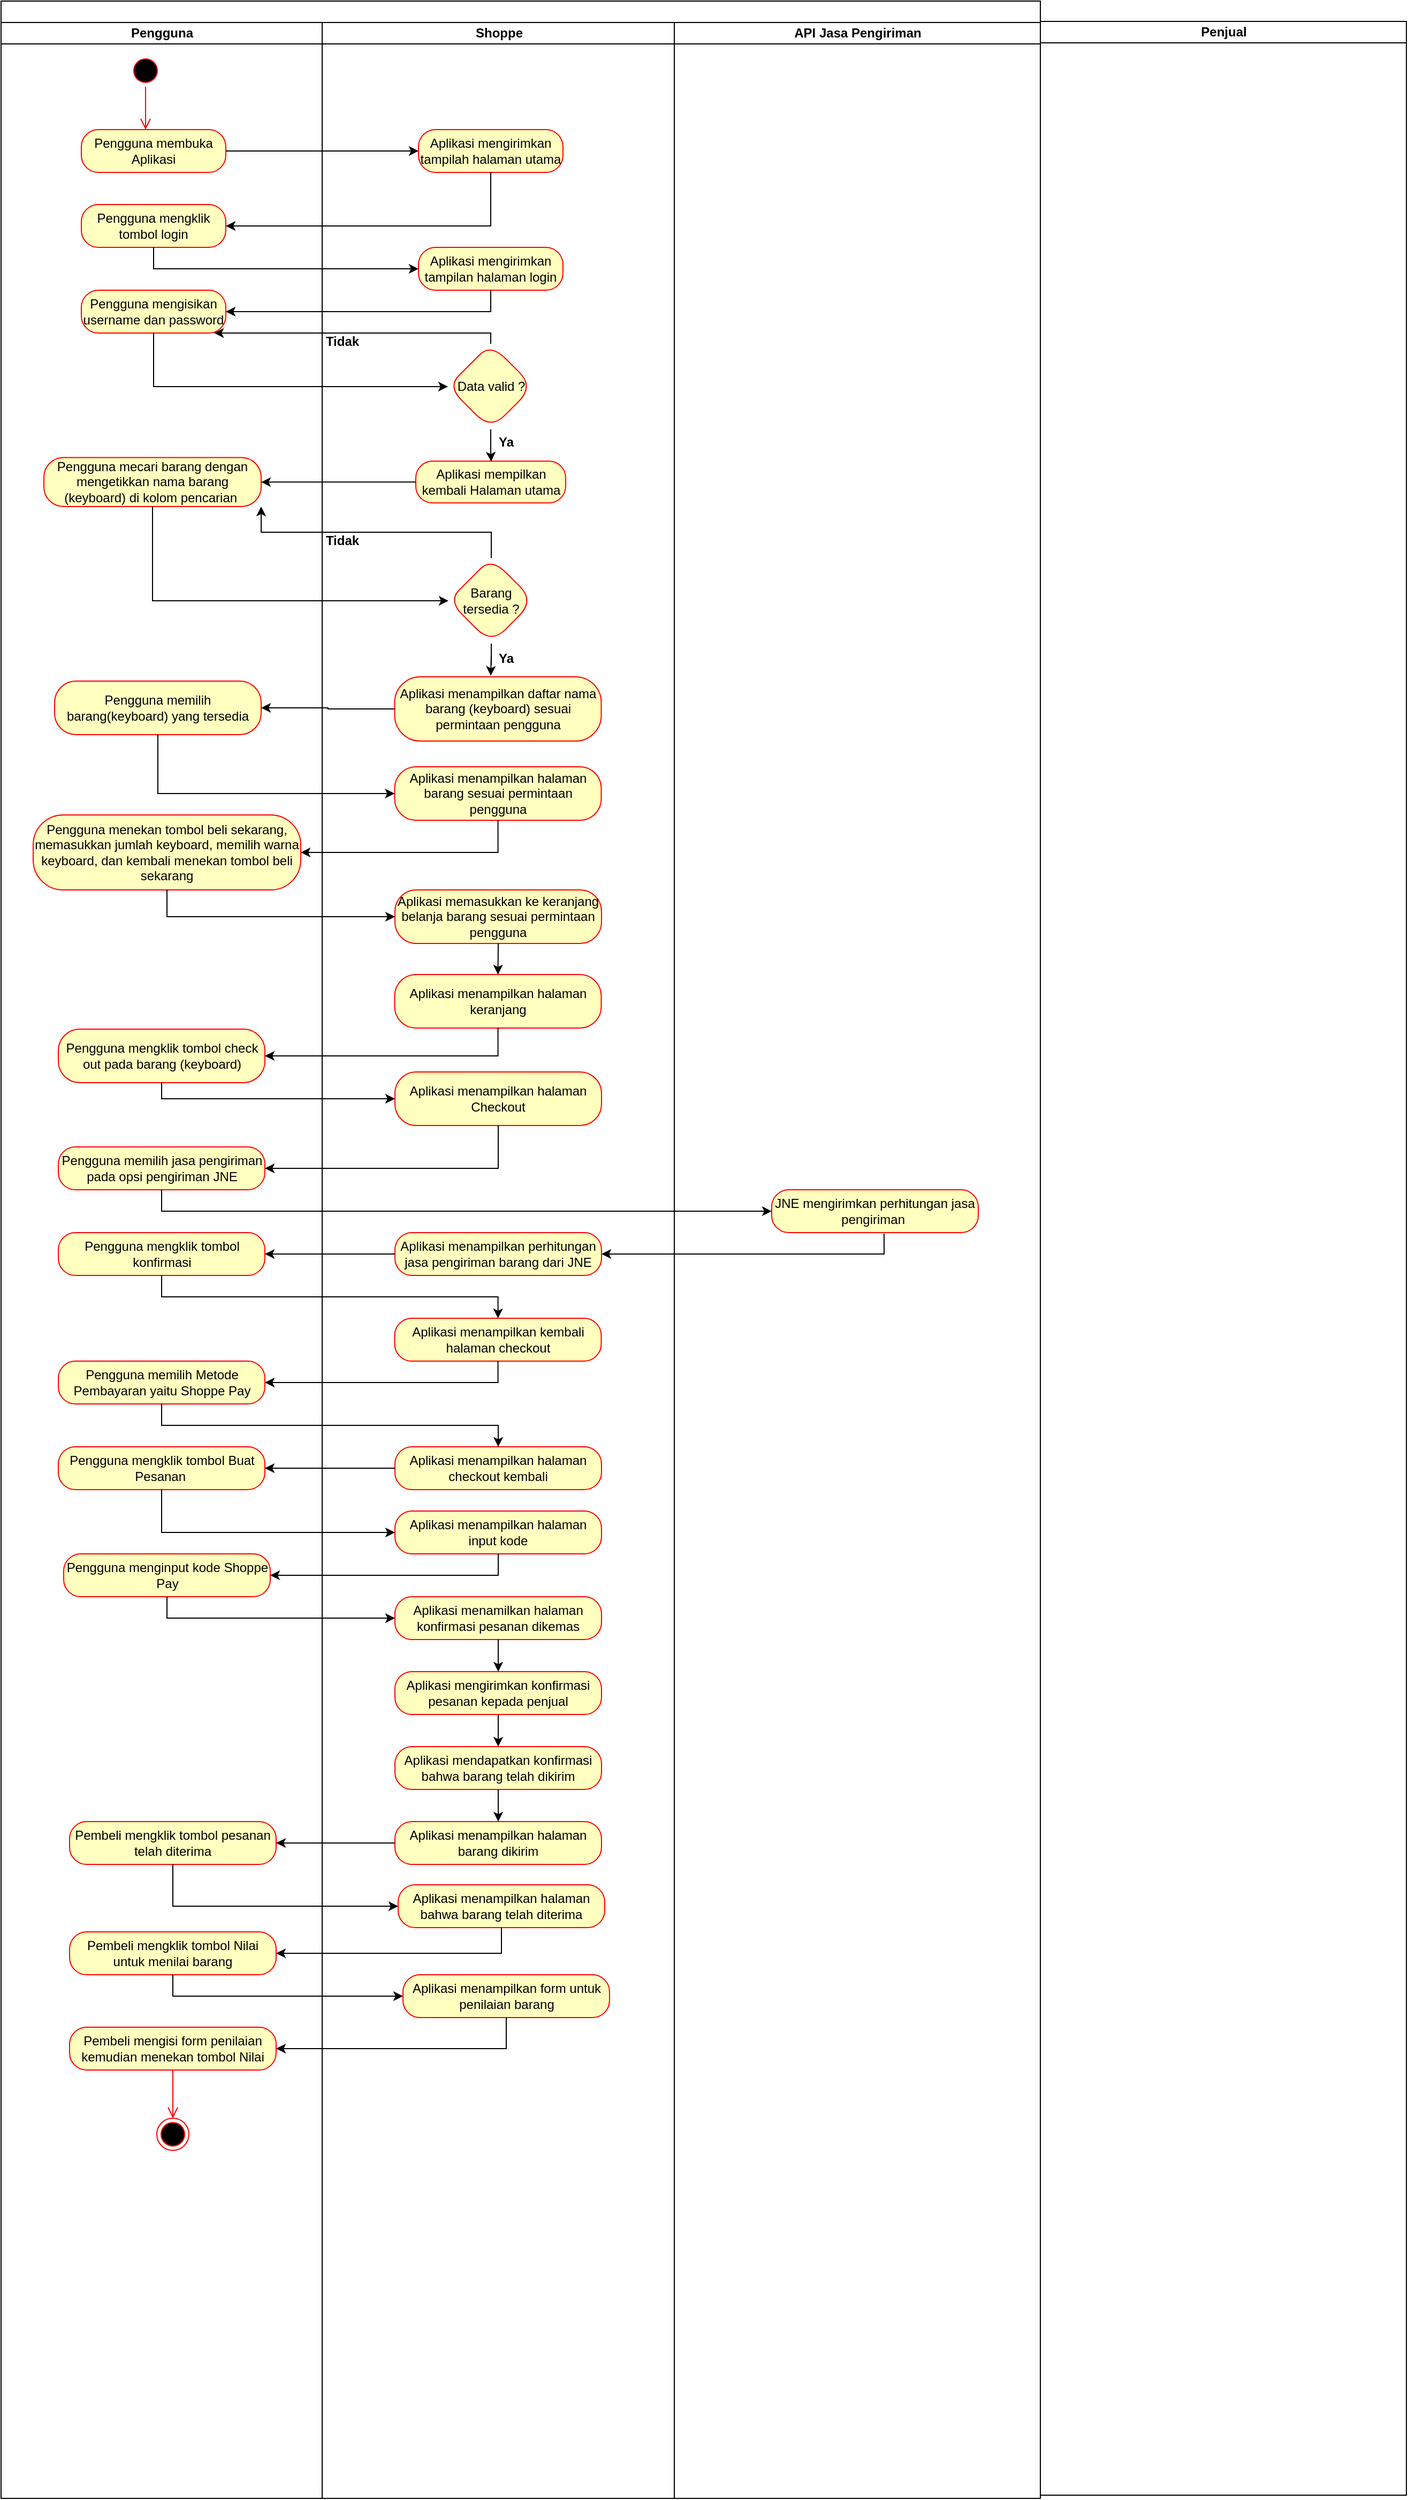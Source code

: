 <mxfile version="14.7.6" type="device"><diagram id="-1BUxFS2K2nTpEqh_xEf" name="Page-1"><mxGraphModel dx="1240" dy="643" grid="0" gridSize="10" guides="1" tooltips="1" connect="1" arrows="1" fold="1" page="1" pageScale="1" pageWidth="3300" pageHeight="2339" math="0" shadow="0"><root><mxCell id="0"/><mxCell id="1" parent="0"/><mxCell id="4VGdEJvOHS7b20b86kIn-1" value="" style="swimlane;html=1;childLayout=stackLayout;resizeParent=1;resizeParentMax=0;startSize=20;" vertex="1" parent="1"><mxGeometry x="264" y="7" width="971" height="2332" as="geometry"/></mxCell><mxCell id="4VGdEJvOHS7b20b86kIn-2" value="Pengguna" style="swimlane;html=1;startSize=20;" vertex="1" parent="4VGdEJvOHS7b20b86kIn-1"><mxGeometry y="20" width="300" height="2312" as="geometry"/></mxCell><mxCell id="4VGdEJvOHS7b20b86kIn-6" value="" style="ellipse;html=1;shape=startState;fillColor=#000000;strokeColor=#ff0000;" vertex="1" parent="4VGdEJvOHS7b20b86kIn-2"><mxGeometry x="120" y="30" width="30" height="30" as="geometry"/></mxCell><mxCell id="4VGdEJvOHS7b20b86kIn-7" value="" style="edgeStyle=orthogonalEdgeStyle;html=1;verticalAlign=bottom;endArrow=open;endSize=8;strokeColor=#ff0000;" edge="1" source="4VGdEJvOHS7b20b86kIn-6" parent="4VGdEJvOHS7b20b86kIn-2"><mxGeometry relative="1" as="geometry"><mxPoint x="135" y="100" as="targetPoint"/></mxGeometry></mxCell><mxCell id="4VGdEJvOHS7b20b86kIn-8" value="Pengguna membuka Aplikasi" style="rounded=1;whiteSpace=wrap;html=1;arcSize=40;fontColor=#000000;fillColor=#ffffc0;strokeColor=#ff0000;" vertex="1" parent="4VGdEJvOHS7b20b86kIn-2"><mxGeometry x="75" y="100" width="135" height="40" as="geometry"/></mxCell><mxCell id="4VGdEJvOHS7b20b86kIn-13" value="Pengguna mengklik tombol login" style="rounded=1;whiteSpace=wrap;html=1;arcSize=40;fontColor=#000000;fillColor=#ffffc0;strokeColor=#ff0000;" vertex="1" parent="4VGdEJvOHS7b20b86kIn-2"><mxGeometry x="75" y="170" width="135" height="40" as="geometry"/></mxCell><mxCell id="4VGdEJvOHS7b20b86kIn-17" value="Pengguna mengisikan username dan password" style="rounded=1;whiteSpace=wrap;html=1;arcSize=40;fontColor=#000000;fillColor=#ffffc0;strokeColor=#ff0000;" vertex="1" parent="4VGdEJvOHS7b20b86kIn-2"><mxGeometry x="75" y="250" width="135" height="40" as="geometry"/></mxCell><mxCell id="4VGdEJvOHS7b20b86kIn-30" value="Pengguna mecari barang dengan mengetikkan nama barang (keyboard) di kolom pencarian&amp;nbsp;" style="whiteSpace=wrap;html=1;rounded=1;strokeColor=#ff0000;fillColor=#ffffc0;arcSize=40;" vertex="1" parent="4VGdEJvOHS7b20b86kIn-2"><mxGeometry x="40" y="406.25" width="203" height="45.75" as="geometry"/></mxCell><mxCell id="4VGdEJvOHS7b20b86kIn-41" value="Pengguna memilih barang(keyboard) yang tersedia" style="whiteSpace=wrap;html=1;rounded=1;strokeColor=#ff0000;fillColor=#ffffc0;arcSize=40;" vertex="1" parent="4VGdEJvOHS7b20b86kIn-2"><mxGeometry x="50" y="615" width="193" height="50" as="geometry"/></mxCell><mxCell id="4VGdEJvOHS7b20b86kIn-45" value="Pengguna menekan tombol beli sekarang, memasukkan jumlah keyboard, memilih warna keyboard, dan kembali menekan tombol beli sekarang" style="whiteSpace=wrap;html=1;rounded=1;strokeColor=#ff0000;fillColor=#ffffc0;arcSize=40;" vertex="1" parent="4VGdEJvOHS7b20b86kIn-2"><mxGeometry x="30" y="740" width="250" height="70" as="geometry"/></mxCell><mxCell id="4VGdEJvOHS7b20b86kIn-54" value="Pengguna mengklik tombol check out pada barang (keyboard)" style="whiteSpace=wrap;html=1;rounded=1;strokeColor=#ff0000;fillColor=#ffffc0;arcSize=40;" vertex="1" parent="4VGdEJvOHS7b20b86kIn-2"><mxGeometry x="53.5" y="940" width="193" height="50" as="geometry"/></mxCell><mxCell id="4VGdEJvOHS7b20b86kIn-59" value="Pengguna memilih jasa pengiriman&lt;br&gt;pada opsi pengiriman JNE" style="whiteSpace=wrap;html=1;rounded=1;strokeColor=#ff0000;fillColor=#ffffc0;arcSize=40;" vertex="1" parent="4VGdEJvOHS7b20b86kIn-2"><mxGeometry x="53.5" y="1050" width="193" height="40" as="geometry"/></mxCell><mxCell id="4VGdEJvOHS7b20b86kIn-63" value="Pengguna mengklik tombol konfirmasi" style="whiteSpace=wrap;html=1;rounded=1;strokeColor=#ff0000;fillColor=#ffffc0;arcSize=40;" vertex="1" parent="4VGdEJvOHS7b20b86kIn-2"><mxGeometry x="53.5" y="1130" width="193" height="40" as="geometry"/></mxCell><mxCell id="4VGdEJvOHS7b20b86kIn-67" value="Pengguna memilih Metode Pembayaran yaitu Shoppe Pay" style="whiteSpace=wrap;html=1;rounded=1;strokeColor=#ff0000;fillColor=#ffffc0;arcSize=40;" vertex="1" parent="4VGdEJvOHS7b20b86kIn-2"><mxGeometry x="53.5" y="1250" width="193" height="40" as="geometry"/></mxCell><mxCell id="4VGdEJvOHS7b20b86kIn-71" value="Pengguna mengklik tombol Buat Pesanan&amp;nbsp;" style="whiteSpace=wrap;html=1;rounded=1;strokeColor=#ff0000;fillColor=#ffffc0;arcSize=40;" vertex="1" parent="4VGdEJvOHS7b20b86kIn-2"><mxGeometry x="53.5" y="1330" width="193" height="40" as="geometry"/></mxCell><mxCell id="4VGdEJvOHS7b20b86kIn-77" value="Pengguna menginput kode Shoppe Pay" style="whiteSpace=wrap;html=1;rounded=1;strokeColor=#ff0000;fillColor=#ffffc0;arcSize=40;" vertex="1" parent="4VGdEJvOHS7b20b86kIn-2"><mxGeometry x="58.5" y="1430" width="193" height="40" as="geometry"/></mxCell><mxCell id="4VGdEJvOHS7b20b86kIn-101" value="Pembeli mengklik tombol pesanan telah diterima" style="whiteSpace=wrap;html=1;rounded=1;strokeColor=#ff0000;fillColor=#ffffc0;arcSize=40;" vertex="1" parent="4VGdEJvOHS7b20b86kIn-2"><mxGeometry x="64" y="1680" width="193" height="40" as="geometry"/></mxCell><mxCell id="4VGdEJvOHS7b20b86kIn-108" value="Pembeli mengklik tombol Nilai untuk menilai barang" style="whiteSpace=wrap;html=1;rounded=1;strokeColor=#ff0000;fillColor=#ffffc0;arcSize=40;" vertex="1" parent="4VGdEJvOHS7b20b86kIn-2"><mxGeometry x="64" y="1783" width="193" height="40" as="geometry"/></mxCell><mxCell id="4VGdEJvOHS7b20b86kIn-112" value="Pembeli mengisi form penilaian kemudian menekan tombol Nilai" style="whiteSpace=wrap;html=1;rounded=1;strokeColor=#ff0000;fillColor=#ffffc0;arcSize=40;" vertex="1" parent="4VGdEJvOHS7b20b86kIn-2"><mxGeometry x="64" y="1872" width="193" height="40" as="geometry"/></mxCell><mxCell id="4VGdEJvOHS7b20b86kIn-114" value="" style="ellipse;html=1;shape=endState;fillColor=#000000;strokeColor=#ff0000;" vertex="1" parent="4VGdEJvOHS7b20b86kIn-2"><mxGeometry x="145.5" y="1957" width="30" height="30" as="geometry"/></mxCell><mxCell id="4VGdEJvOHS7b20b86kIn-116" value="" style="edgeStyle=orthogonalEdgeStyle;html=1;verticalAlign=bottom;endArrow=open;endSize=8;strokeColor=#ff0000;exitX=0.5;exitY=1;exitDx=0;exitDy=0;entryX=0.5;entryY=0;entryDx=0;entryDy=0;" edge="1" source="4VGdEJvOHS7b20b86kIn-112" parent="4VGdEJvOHS7b20b86kIn-2" target="4VGdEJvOHS7b20b86kIn-114"><mxGeometry relative="1" as="geometry"><mxPoint x="457" y="1858" as="targetPoint"/></mxGeometry></mxCell><mxCell id="4VGdEJvOHS7b20b86kIn-12" value="" style="edgeStyle=orthogonalEdgeStyle;rounded=0;orthogonalLoop=1;jettySize=auto;html=1;" edge="1" parent="4VGdEJvOHS7b20b86kIn-1" source="4VGdEJvOHS7b20b86kIn-8" target="4VGdEJvOHS7b20b86kIn-11"><mxGeometry relative="1" as="geometry"/></mxCell><mxCell id="4VGdEJvOHS7b20b86kIn-3" value="Shoppe" style="swimlane;html=1;startSize=20;" vertex="1" parent="4VGdEJvOHS7b20b86kIn-1"><mxGeometry x="300" y="20" width="329" height="2312" as="geometry"/></mxCell><mxCell id="4VGdEJvOHS7b20b86kIn-11" value="Aplikasi mengirimkan tampilah halaman utama" style="rounded=1;whiteSpace=wrap;html=1;arcSize=40;fontColor=#000000;fillColor=#ffffc0;strokeColor=#ff0000;" vertex="1" parent="4VGdEJvOHS7b20b86kIn-3"><mxGeometry x="90" y="100" width="135" height="40" as="geometry"/></mxCell><mxCell id="4VGdEJvOHS7b20b86kIn-15" value="Aplikasi mengirimkan tampilan halaman login" style="rounded=1;whiteSpace=wrap;html=1;arcSize=40;fontColor=#000000;fillColor=#ffffc0;strokeColor=#ff0000;" vertex="1" parent="4VGdEJvOHS7b20b86kIn-3"><mxGeometry x="90" y="210" width="135" height="40" as="geometry"/></mxCell><mxCell id="4VGdEJvOHS7b20b86kIn-22" value="Data valid ?" style="rhombus;whiteSpace=wrap;html=1;rounded=1;strokeColor=#ff0000;fillColor=#ffffc0;arcSize=40;" vertex="1" parent="4VGdEJvOHS7b20b86kIn-3"><mxGeometry x="117.5" y="300" width="80" height="80" as="geometry"/></mxCell><mxCell id="4VGdEJvOHS7b20b86kIn-27" value="Tidak" style="text;align=center;fontStyle=1;verticalAlign=middle;spacingLeft=3;spacingRight=3;strokeColor=none;rotatable=0;points=[[0,0.5],[1,0.5]];portConstraint=eastwest;" vertex="1" parent="4VGdEJvOHS7b20b86kIn-3"><mxGeometry x="-21" y="284" width="80" height="26" as="geometry"/></mxCell><mxCell id="4VGdEJvOHS7b20b86kIn-28" value="Aplikasi mempilkan kembali Halaman utama" style="whiteSpace=wrap;html=1;rounded=1;strokeColor=#ff0000;fillColor=#ffffc0;arcSize=40;" vertex="1" parent="4VGdEJvOHS7b20b86kIn-3"><mxGeometry x="87.5" y="409.63" width="140" height="39" as="geometry"/></mxCell><mxCell id="4VGdEJvOHS7b20b86kIn-29" value="" style="edgeStyle=orthogonalEdgeStyle;rounded=0;orthogonalLoop=1;jettySize=auto;html=1;" edge="1" parent="4VGdEJvOHS7b20b86kIn-3" source="4VGdEJvOHS7b20b86kIn-22"><mxGeometry relative="1" as="geometry"><mxPoint x="157.941" y="410" as="targetPoint"/></mxGeometry></mxCell><mxCell id="4VGdEJvOHS7b20b86kIn-32" value="Ya" style="text;align=center;fontStyle=1;verticalAlign=middle;spacingLeft=3;spacingRight=3;strokeColor=none;rotatable=0;points=[[0,0.5],[1,0.5]];portConstraint=eastwest;" vertex="1" parent="4VGdEJvOHS7b20b86kIn-3"><mxGeometry x="132" y="378" width="80" height="26" as="geometry"/></mxCell><mxCell id="4VGdEJvOHS7b20b86kIn-33" value="Barang tersedia ?" style="rhombus;whiteSpace=wrap;html=1;rounded=1;strokeColor=#ff0000;fillColor=#ffffc0;arcSize=40;" vertex="1" parent="4VGdEJvOHS7b20b86kIn-3"><mxGeometry x="118" y="499.995" width="80" height="80" as="geometry"/></mxCell><mxCell id="4VGdEJvOHS7b20b86kIn-36" value="Tidak" style="text;align=center;fontStyle=1;verticalAlign=middle;spacingLeft=3;spacingRight=3;strokeColor=none;rotatable=0;points=[[0,0.5],[1,0.5]];portConstraint=eastwest;" vertex="1" parent="4VGdEJvOHS7b20b86kIn-3"><mxGeometry x="-21" y="469.99" width="80" height="26" as="geometry"/></mxCell><mxCell id="4VGdEJvOHS7b20b86kIn-37" value="Ya" style="text;align=center;fontStyle=1;verticalAlign=middle;spacingLeft=3;spacingRight=3;strokeColor=none;rotatable=0;points=[[0,0.5],[1,0.5]];portConstraint=eastwest;" vertex="1" parent="4VGdEJvOHS7b20b86kIn-3"><mxGeometry x="132" y="579.99" width="80" height="26" as="geometry"/></mxCell><mxCell id="4VGdEJvOHS7b20b86kIn-38" value="Aplikasi menampilkan daftar nama barang (keyboard) sesuai permintaan pengguna" style="whiteSpace=wrap;html=1;rounded=1;strokeColor=#ff0000;fillColor=#ffffc0;arcSize=40;" vertex="1" parent="4VGdEJvOHS7b20b86kIn-3"><mxGeometry x="67.75" y="611" width="193" height="60" as="geometry"/></mxCell><mxCell id="4VGdEJvOHS7b20b86kIn-39" value="" style="edgeStyle=orthogonalEdgeStyle;rounded=0;orthogonalLoop=1;jettySize=auto;html=1;" edge="1" parent="4VGdEJvOHS7b20b86kIn-3" source="4VGdEJvOHS7b20b86kIn-33"><mxGeometry relative="1" as="geometry"><mxPoint x="157.471" y="610" as="targetPoint"/></mxGeometry></mxCell><mxCell id="4VGdEJvOHS7b20b86kIn-43" value="Aplikasi menampilkan halaman barang sesuai permintaan pengguna" style="whiteSpace=wrap;html=1;rounded=1;strokeColor=#ff0000;fillColor=#ffffc0;arcSize=40;" vertex="1" parent="4VGdEJvOHS7b20b86kIn-3"><mxGeometry x="67.75" y="695" width="193" height="50" as="geometry"/></mxCell><mxCell id="4VGdEJvOHS7b20b86kIn-48" value="Aplikasi memasukkan ke keranjang belanja barang sesuai permintaan pengguna" style="whiteSpace=wrap;html=1;rounded=1;strokeColor=#ff0000;fillColor=#ffffc0;arcSize=40;" vertex="1" parent="4VGdEJvOHS7b20b86kIn-3"><mxGeometry x="68" y="810" width="193" height="50" as="geometry"/></mxCell><mxCell id="4VGdEJvOHS7b20b86kIn-52" value="Aplikasi menampilkan halaman keranjang" style="whiteSpace=wrap;html=1;rounded=1;strokeColor=#ff0000;fillColor=#ffffc0;arcSize=40;" vertex="1" parent="4VGdEJvOHS7b20b86kIn-3"><mxGeometry x="67.75" y="889" width="193" height="50" as="geometry"/></mxCell><mxCell id="4VGdEJvOHS7b20b86kIn-51" value="" style="edgeStyle=orthogonalEdgeStyle;rounded=0;orthogonalLoop=1;jettySize=auto;html=1;exitX=0.5;exitY=1;exitDx=0;exitDy=0;entryX=0.5;entryY=0;entryDx=0;entryDy=0;" edge="1" parent="4VGdEJvOHS7b20b86kIn-3" source="4VGdEJvOHS7b20b86kIn-48" target="4VGdEJvOHS7b20b86kIn-52"><mxGeometry relative="1" as="geometry"/></mxCell><mxCell id="4VGdEJvOHS7b20b86kIn-57" value="Aplikasi menampilkan halaman Checkout" style="whiteSpace=wrap;html=1;rounded=1;strokeColor=#ff0000;fillColor=#ffffc0;arcSize=40;" vertex="1" parent="4VGdEJvOHS7b20b86kIn-3"><mxGeometry x="68" y="980" width="193" height="50" as="geometry"/></mxCell><mxCell id="4VGdEJvOHS7b20b86kIn-65" value="Aplikasi menampilkan kembali halaman checkout" style="whiteSpace=wrap;html=1;rounded=1;strokeColor=#ff0000;fillColor=#ffffc0;arcSize=40;" vertex="1" parent="4VGdEJvOHS7b20b86kIn-3"><mxGeometry x="67.75" y="1210" width="193" height="40" as="geometry"/></mxCell><mxCell id="4VGdEJvOHS7b20b86kIn-69" value="Aplikasi menampilkan halaman checkout kembali" style="whiteSpace=wrap;html=1;rounded=1;strokeColor=#ff0000;fillColor=#ffffc0;arcSize=40;" vertex="1" parent="4VGdEJvOHS7b20b86kIn-3"><mxGeometry x="68" y="1330" width="193" height="40" as="geometry"/></mxCell><mxCell id="4VGdEJvOHS7b20b86kIn-73" value="Aplikasi menampilkan perhitungan jasa pengiriman barang dari JNE" style="whiteSpace=wrap;html=1;rounded=1;strokeColor=#ff0000;fillColor=#ffffc0;arcSize=40;" vertex="1" parent="4VGdEJvOHS7b20b86kIn-3"><mxGeometry x="68" y="1130" width="193" height="40" as="geometry"/></mxCell><mxCell id="4VGdEJvOHS7b20b86kIn-75" value="Aplikasi menampilkan halaman input kode" style="whiteSpace=wrap;html=1;rounded=1;strokeColor=#ff0000;fillColor=#ffffc0;arcSize=40;" vertex="1" parent="4VGdEJvOHS7b20b86kIn-3"><mxGeometry x="68" y="1390" width="193" height="40" as="geometry"/></mxCell><mxCell id="4VGdEJvOHS7b20b86kIn-80" value="Aplikasi menamilkan halaman konfirmasi pesanan dikemas" style="whiteSpace=wrap;html=1;rounded=1;strokeColor=#ff0000;fillColor=#ffffc0;arcSize=40;" vertex="1" parent="4VGdEJvOHS7b20b86kIn-3"><mxGeometry x="68" y="1470" width="193" height="40" as="geometry"/></mxCell><mxCell id="4VGdEJvOHS7b20b86kIn-117" style="edgeStyle=orthogonalEdgeStyle;rounded=0;orthogonalLoop=1;jettySize=auto;html=1;" edge="1" parent="4VGdEJvOHS7b20b86kIn-3" source="4VGdEJvOHS7b20b86kIn-86" target="4VGdEJvOHS7b20b86kIn-95"><mxGeometry relative="1" as="geometry"/></mxCell><mxCell id="4VGdEJvOHS7b20b86kIn-86" value="Aplikasi mengirimkan konfirmasi pesanan kepada penjual" style="whiteSpace=wrap;html=1;rounded=1;strokeColor=#ff0000;fillColor=#ffffc0;arcSize=40;" vertex="1" parent="4VGdEJvOHS7b20b86kIn-3"><mxGeometry x="68" y="1540" width="193" height="40" as="geometry"/></mxCell><mxCell id="4VGdEJvOHS7b20b86kIn-87" value="" style="edgeStyle=orthogonalEdgeStyle;rounded=0;orthogonalLoop=1;jettySize=auto;html=1;" edge="1" parent="4VGdEJvOHS7b20b86kIn-3" source="4VGdEJvOHS7b20b86kIn-80" target="4VGdEJvOHS7b20b86kIn-86"><mxGeometry relative="1" as="geometry"/></mxCell><mxCell id="4VGdEJvOHS7b20b86kIn-95" value="Aplikasi mendapatkan konfirmasi bahwa barang telah dikirim" style="whiteSpace=wrap;html=1;rounded=1;strokeColor=#ff0000;fillColor=#ffffc0;arcSize=40;" vertex="1" parent="4VGdEJvOHS7b20b86kIn-3"><mxGeometry x="68" y="1610" width="193" height="40" as="geometry"/></mxCell><mxCell id="4VGdEJvOHS7b20b86kIn-97" value="Aplikasi menampilkan halaman barang dikirim" style="whiteSpace=wrap;html=1;rounded=1;strokeColor=#ff0000;fillColor=#ffffc0;arcSize=40;" vertex="1" parent="4VGdEJvOHS7b20b86kIn-3"><mxGeometry x="68" y="1680" width="193" height="40" as="geometry"/></mxCell><mxCell id="4VGdEJvOHS7b20b86kIn-98" value="" style="edgeStyle=orthogonalEdgeStyle;rounded=0;orthogonalLoop=1;jettySize=auto;html=1;" edge="1" parent="4VGdEJvOHS7b20b86kIn-3" source="4VGdEJvOHS7b20b86kIn-95" target="4VGdEJvOHS7b20b86kIn-97"><mxGeometry relative="1" as="geometry"/></mxCell><mxCell id="4VGdEJvOHS7b20b86kIn-105" value="Aplikasi menampilkan halaman bahwa barang telah diterima" style="whiteSpace=wrap;html=1;rounded=1;strokeColor=#ff0000;fillColor=#ffffc0;arcSize=40;" vertex="1" parent="4VGdEJvOHS7b20b86kIn-3"><mxGeometry x="71" y="1739" width="193" height="40" as="geometry"/></mxCell><mxCell id="4VGdEJvOHS7b20b86kIn-110" value="Aplikasi menampilkan form untuk penilaian barang" style="whiteSpace=wrap;html=1;rounded=1;strokeColor=#ff0000;fillColor=#ffffc0;arcSize=40;" vertex="1" parent="4VGdEJvOHS7b20b86kIn-3"><mxGeometry x="75.5" y="1823" width="193" height="40" as="geometry"/></mxCell><mxCell id="4VGdEJvOHS7b20b86kIn-14" value="" style="edgeStyle=orthogonalEdgeStyle;rounded=0;orthogonalLoop=1;jettySize=auto;html=1;entryX=1;entryY=0.5;entryDx=0;entryDy=0;exitX=0.5;exitY=1;exitDx=0;exitDy=0;" edge="1" parent="4VGdEJvOHS7b20b86kIn-1" source="4VGdEJvOHS7b20b86kIn-11" target="4VGdEJvOHS7b20b86kIn-13"><mxGeometry relative="1" as="geometry"/></mxCell><mxCell id="4VGdEJvOHS7b20b86kIn-102" value="" style="edgeStyle=orthogonalEdgeStyle;rounded=0;orthogonalLoop=1;jettySize=auto;html=1;" edge="1" parent="4VGdEJvOHS7b20b86kIn-1" source="4VGdEJvOHS7b20b86kIn-97" target="4VGdEJvOHS7b20b86kIn-101"><mxGeometry relative="1" as="geometry"/></mxCell><mxCell id="4VGdEJvOHS7b20b86kIn-107" style="edgeStyle=orthogonalEdgeStyle;rounded=0;orthogonalLoop=1;jettySize=auto;html=1;entryX=0;entryY=0.5;entryDx=0;entryDy=0;exitX=0.5;exitY=1;exitDx=0;exitDy=0;" edge="1" parent="4VGdEJvOHS7b20b86kIn-1" source="4VGdEJvOHS7b20b86kIn-101" target="4VGdEJvOHS7b20b86kIn-105"><mxGeometry relative="1" as="geometry"/></mxCell><mxCell id="4VGdEJvOHS7b20b86kIn-109" value="" style="edgeStyle=orthogonalEdgeStyle;rounded=0;orthogonalLoop=1;jettySize=auto;html=1;entryX=1;entryY=0.5;entryDx=0;entryDy=0;exitX=0.5;exitY=1;exitDx=0;exitDy=0;" edge="1" parent="4VGdEJvOHS7b20b86kIn-1" source="4VGdEJvOHS7b20b86kIn-105" target="4VGdEJvOHS7b20b86kIn-108"><mxGeometry relative="1" as="geometry"/></mxCell><mxCell id="4VGdEJvOHS7b20b86kIn-111" value="" style="edgeStyle=orthogonalEdgeStyle;rounded=0;orthogonalLoop=1;jettySize=auto;html=1;exitX=0.5;exitY=1;exitDx=0;exitDy=0;entryX=0;entryY=0.5;entryDx=0;entryDy=0;" edge="1" parent="4VGdEJvOHS7b20b86kIn-1" source="4VGdEJvOHS7b20b86kIn-108" target="4VGdEJvOHS7b20b86kIn-110"><mxGeometry relative="1" as="geometry"/></mxCell><mxCell id="4VGdEJvOHS7b20b86kIn-113" value="" style="edgeStyle=orthogonalEdgeStyle;rounded=0;orthogonalLoop=1;jettySize=auto;html=1;entryX=1;entryY=0.5;entryDx=0;entryDy=0;exitX=0.5;exitY=1;exitDx=0;exitDy=0;" edge="1" parent="4VGdEJvOHS7b20b86kIn-1" source="4VGdEJvOHS7b20b86kIn-110" target="4VGdEJvOHS7b20b86kIn-112"><mxGeometry relative="1" as="geometry"/></mxCell><mxCell id="4VGdEJvOHS7b20b86kIn-4" value="API Jasa Pengiriman" style="swimlane;html=1;startSize=20;" vertex="1" parent="4VGdEJvOHS7b20b86kIn-1"><mxGeometry x="629" y="20" width="342" height="2312" as="geometry"/></mxCell><mxCell id="4VGdEJvOHS7b20b86kIn-61" value="JNE mengirimkan perhitungan jasa pengiriman&amp;nbsp;" style="whiteSpace=wrap;html=1;rounded=1;strokeColor=#ff0000;fillColor=#ffffc0;arcSize=40;" vertex="1" parent="4VGdEJvOHS7b20b86kIn-4"><mxGeometry x="91" y="1090" width="193" height="40" as="geometry"/></mxCell><mxCell id="4VGdEJvOHS7b20b86kIn-16" value="" style="edgeStyle=orthogonalEdgeStyle;rounded=0;orthogonalLoop=1;jettySize=auto;html=1;exitX=0.5;exitY=1;exitDx=0;exitDy=0;" edge="1" parent="4VGdEJvOHS7b20b86kIn-1" source="4VGdEJvOHS7b20b86kIn-13" target="4VGdEJvOHS7b20b86kIn-15"><mxGeometry relative="1" as="geometry"/></mxCell><mxCell id="4VGdEJvOHS7b20b86kIn-18" value="" style="edgeStyle=orthogonalEdgeStyle;rounded=0;orthogonalLoop=1;jettySize=auto;html=1;exitX=0.5;exitY=1;exitDx=0;exitDy=0;" edge="1" parent="4VGdEJvOHS7b20b86kIn-1" source="4VGdEJvOHS7b20b86kIn-15" target="4VGdEJvOHS7b20b86kIn-17"><mxGeometry relative="1" as="geometry"/></mxCell><mxCell id="4VGdEJvOHS7b20b86kIn-23" value="" style="edgeStyle=orthogonalEdgeStyle;rounded=0;orthogonalLoop=1;jettySize=auto;html=1;exitX=0.5;exitY=1;exitDx=0;exitDy=0;entryX=0;entryY=0.5;entryDx=0;entryDy=0;" edge="1" parent="4VGdEJvOHS7b20b86kIn-1" source="4VGdEJvOHS7b20b86kIn-17" target="4VGdEJvOHS7b20b86kIn-22"><mxGeometry relative="1" as="geometry"/></mxCell><mxCell id="4VGdEJvOHS7b20b86kIn-24" style="edgeStyle=orthogonalEdgeStyle;rounded=0;orthogonalLoop=1;jettySize=auto;html=1;entryX=0.919;entryY=1;entryDx=0;entryDy=0;entryPerimeter=0;exitX=0.5;exitY=0;exitDx=0;exitDy=0;" edge="1" parent="4VGdEJvOHS7b20b86kIn-1" source="4VGdEJvOHS7b20b86kIn-22" target="4VGdEJvOHS7b20b86kIn-17"><mxGeometry relative="1" as="geometry"><Array as="points"><mxPoint x="239" y="310"/><mxPoint x="239" y="310"/></Array></mxGeometry></mxCell><mxCell id="4VGdEJvOHS7b20b86kIn-31" value="" style="edgeStyle=orthogonalEdgeStyle;rounded=0;orthogonalLoop=1;jettySize=auto;html=1;" edge="1" parent="4VGdEJvOHS7b20b86kIn-1" source="4VGdEJvOHS7b20b86kIn-28" target="4VGdEJvOHS7b20b86kIn-30"><mxGeometry relative="1" as="geometry"/></mxCell><mxCell id="4VGdEJvOHS7b20b86kIn-34" value="" style="edgeStyle=orthogonalEdgeStyle;rounded=0;orthogonalLoop=1;jettySize=auto;html=1;entryX=0;entryY=0.5;entryDx=0;entryDy=0;exitX=0.5;exitY=1;exitDx=0;exitDy=0;" edge="1" parent="4VGdEJvOHS7b20b86kIn-1" source="4VGdEJvOHS7b20b86kIn-30" target="4VGdEJvOHS7b20b86kIn-33"><mxGeometry relative="1" as="geometry"/></mxCell><mxCell id="4VGdEJvOHS7b20b86kIn-35" style="edgeStyle=orthogonalEdgeStyle;rounded=0;orthogonalLoop=1;jettySize=auto;html=1;entryX=1;entryY=1;entryDx=0;entryDy=0;exitX=0.5;exitY=0;exitDx=0;exitDy=0;" edge="1" parent="4VGdEJvOHS7b20b86kIn-1" source="4VGdEJvOHS7b20b86kIn-33" target="4VGdEJvOHS7b20b86kIn-30"><mxGeometry relative="1" as="geometry"/></mxCell><mxCell id="4VGdEJvOHS7b20b86kIn-42" value="" style="edgeStyle=orthogonalEdgeStyle;rounded=0;orthogonalLoop=1;jettySize=auto;html=1;" edge="1" parent="4VGdEJvOHS7b20b86kIn-1" source="4VGdEJvOHS7b20b86kIn-38" target="4VGdEJvOHS7b20b86kIn-41"><mxGeometry relative="1" as="geometry"/></mxCell><mxCell id="4VGdEJvOHS7b20b86kIn-44" value="" style="edgeStyle=orthogonalEdgeStyle;rounded=0;orthogonalLoop=1;jettySize=auto;html=1;exitX=0.5;exitY=1;exitDx=0;exitDy=0;entryX=0;entryY=0.5;entryDx=0;entryDy=0;" edge="1" parent="4VGdEJvOHS7b20b86kIn-1" source="4VGdEJvOHS7b20b86kIn-41" target="4VGdEJvOHS7b20b86kIn-43"><mxGeometry relative="1" as="geometry"/></mxCell><mxCell id="4VGdEJvOHS7b20b86kIn-46" value="" style="edgeStyle=orthogonalEdgeStyle;rounded=0;orthogonalLoop=1;jettySize=auto;html=1;exitX=0.5;exitY=1;exitDx=0;exitDy=0;" edge="1" parent="4VGdEJvOHS7b20b86kIn-1" source="4VGdEJvOHS7b20b86kIn-43" target="4VGdEJvOHS7b20b86kIn-45"><mxGeometry relative="1" as="geometry"/></mxCell><mxCell id="4VGdEJvOHS7b20b86kIn-49" value="" style="edgeStyle=orthogonalEdgeStyle;rounded=0;orthogonalLoop=1;jettySize=auto;html=1;exitX=0.5;exitY=1;exitDx=0;exitDy=0;entryX=0;entryY=0.5;entryDx=0;entryDy=0;" edge="1" parent="4VGdEJvOHS7b20b86kIn-1" source="4VGdEJvOHS7b20b86kIn-45" target="4VGdEJvOHS7b20b86kIn-48"><mxGeometry relative="1" as="geometry"/></mxCell><mxCell id="4VGdEJvOHS7b20b86kIn-55" value="" style="edgeStyle=orthogonalEdgeStyle;rounded=0;orthogonalLoop=1;jettySize=auto;html=1;entryX=1;entryY=0.5;entryDx=0;entryDy=0;exitX=0.5;exitY=1;exitDx=0;exitDy=0;" edge="1" parent="4VGdEJvOHS7b20b86kIn-1" source="4VGdEJvOHS7b20b86kIn-52" target="4VGdEJvOHS7b20b86kIn-54"><mxGeometry relative="1" as="geometry"/></mxCell><mxCell id="4VGdEJvOHS7b20b86kIn-58" value="" style="edgeStyle=orthogonalEdgeStyle;rounded=0;orthogonalLoop=1;jettySize=auto;html=1;entryX=0;entryY=0.5;entryDx=0;entryDy=0;exitX=0.5;exitY=1;exitDx=0;exitDy=0;" edge="1" parent="4VGdEJvOHS7b20b86kIn-1" source="4VGdEJvOHS7b20b86kIn-54" target="4VGdEJvOHS7b20b86kIn-57"><mxGeometry relative="1" as="geometry"><Array as="points"><mxPoint x="150" y="1025"/></Array></mxGeometry></mxCell><mxCell id="4VGdEJvOHS7b20b86kIn-60" value="" style="edgeStyle=orthogonalEdgeStyle;rounded=0;orthogonalLoop=1;jettySize=auto;html=1;entryX=1;entryY=0.5;entryDx=0;entryDy=0;exitX=0.5;exitY=1;exitDx=0;exitDy=0;" edge="1" parent="4VGdEJvOHS7b20b86kIn-1" source="4VGdEJvOHS7b20b86kIn-57" target="4VGdEJvOHS7b20b86kIn-59"><mxGeometry relative="1" as="geometry"/></mxCell><mxCell id="4VGdEJvOHS7b20b86kIn-66" value="" style="edgeStyle=orthogonalEdgeStyle;rounded=0;orthogonalLoop=1;jettySize=auto;html=1;exitX=0.5;exitY=1;exitDx=0;exitDy=0;" edge="1" parent="4VGdEJvOHS7b20b86kIn-1" source="4VGdEJvOHS7b20b86kIn-63" target="4VGdEJvOHS7b20b86kIn-65"><mxGeometry relative="1" as="geometry"/></mxCell><mxCell id="4VGdEJvOHS7b20b86kIn-68" value="" style="edgeStyle=orthogonalEdgeStyle;rounded=0;orthogonalLoop=1;jettySize=auto;html=1;exitX=0.5;exitY=1;exitDx=0;exitDy=0;" edge="1" parent="4VGdEJvOHS7b20b86kIn-1" source="4VGdEJvOHS7b20b86kIn-65" target="4VGdEJvOHS7b20b86kIn-67"><mxGeometry relative="1" as="geometry"/></mxCell><mxCell id="4VGdEJvOHS7b20b86kIn-70" value="" style="edgeStyle=orthogonalEdgeStyle;rounded=0;orthogonalLoop=1;jettySize=auto;html=1;exitX=0.5;exitY=1;exitDx=0;exitDy=0;" edge="1" parent="4VGdEJvOHS7b20b86kIn-1" source="4VGdEJvOHS7b20b86kIn-67" target="4VGdEJvOHS7b20b86kIn-69"><mxGeometry relative="1" as="geometry"/></mxCell><mxCell id="4VGdEJvOHS7b20b86kIn-72" value="" style="edgeStyle=orthogonalEdgeStyle;rounded=0;orthogonalLoop=1;jettySize=auto;html=1;" edge="1" parent="4VGdEJvOHS7b20b86kIn-1" source="4VGdEJvOHS7b20b86kIn-69" target="4VGdEJvOHS7b20b86kIn-71"><mxGeometry relative="1" as="geometry"><Array as="points"><mxPoint x="465" y="1360"/></Array></mxGeometry></mxCell><mxCell id="4VGdEJvOHS7b20b86kIn-62" value="" style="edgeStyle=orthogonalEdgeStyle;rounded=0;orthogonalLoop=1;jettySize=auto;html=1;exitX=0.5;exitY=1;exitDx=0;exitDy=0;entryX=0;entryY=0.5;entryDx=0;entryDy=0;" edge="1" parent="4VGdEJvOHS7b20b86kIn-1" source="4VGdEJvOHS7b20b86kIn-59" target="4VGdEJvOHS7b20b86kIn-61"><mxGeometry relative="1" as="geometry"/></mxCell><mxCell id="4VGdEJvOHS7b20b86kIn-74" value="" style="edgeStyle=orthogonalEdgeStyle;rounded=0;orthogonalLoop=1;jettySize=auto;html=1;exitX=0.544;exitY=1.025;exitDx=0;exitDy=0;exitPerimeter=0;" edge="1" parent="4VGdEJvOHS7b20b86kIn-1" source="4VGdEJvOHS7b20b86kIn-61" target="4VGdEJvOHS7b20b86kIn-73"><mxGeometry relative="1" as="geometry"/></mxCell><mxCell id="4VGdEJvOHS7b20b86kIn-76" value="" style="edgeStyle=orthogonalEdgeStyle;rounded=0;orthogonalLoop=1;jettySize=auto;html=1;entryX=0;entryY=0.5;entryDx=0;entryDy=0;exitX=0.5;exitY=1;exitDx=0;exitDy=0;" edge="1" parent="4VGdEJvOHS7b20b86kIn-1" source="4VGdEJvOHS7b20b86kIn-71" target="4VGdEJvOHS7b20b86kIn-75"><mxGeometry relative="1" as="geometry"/></mxCell><mxCell id="4VGdEJvOHS7b20b86kIn-78" value="" style="edgeStyle=orthogonalEdgeStyle;rounded=0;orthogonalLoop=1;jettySize=auto;html=1;exitX=0.5;exitY=1;exitDx=0;exitDy=0;" edge="1" parent="4VGdEJvOHS7b20b86kIn-1" source="4VGdEJvOHS7b20b86kIn-75" target="4VGdEJvOHS7b20b86kIn-77"><mxGeometry relative="1" as="geometry"/></mxCell><mxCell id="4VGdEJvOHS7b20b86kIn-79" style="edgeStyle=orthogonalEdgeStyle;rounded=0;orthogonalLoop=1;jettySize=auto;html=1;entryX=1;entryY=0.5;entryDx=0;entryDy=0;" edge="1" parent="4VGdEJvOHS7b20b86kIn-1" source="4VGdEJvOHS7b20b86kIn-73" target="4VGdEJvOHS7b20b86kIn-63"><mxGeometry relative="1" as="geometry"/></mxCell><mxCell id="4VGdEJvOHS7b20b86kIn-81" value="" style="edgeStyle=orthogonalEdgeStyle;rounded=0;orthogonalLoop=1;jettySize=auto;html=1;exitX=0.5;exitY=1;exitDx=0;exitDy=0;" edge="1" parent="4VGdEJvOHS7b20b86kIn-1" source="4VGdEJvOHS7b20b86kIn-77" target="4VGdEJvOHS7b20b86kIn-80"><mxGeometry relative="1" as="geometry"/></mxCell><mxCell id="4VGdEJvOHS7b20b86kIn-84" value="Penjual" style="swimlane;html=1;startSize=20;" vertex="1" parent="1"><mxGeometry x="1235" y="26" width="342" height="2310" as="geometry"/></mxCell></root></mxGraphModel></diagram></mxfile>
